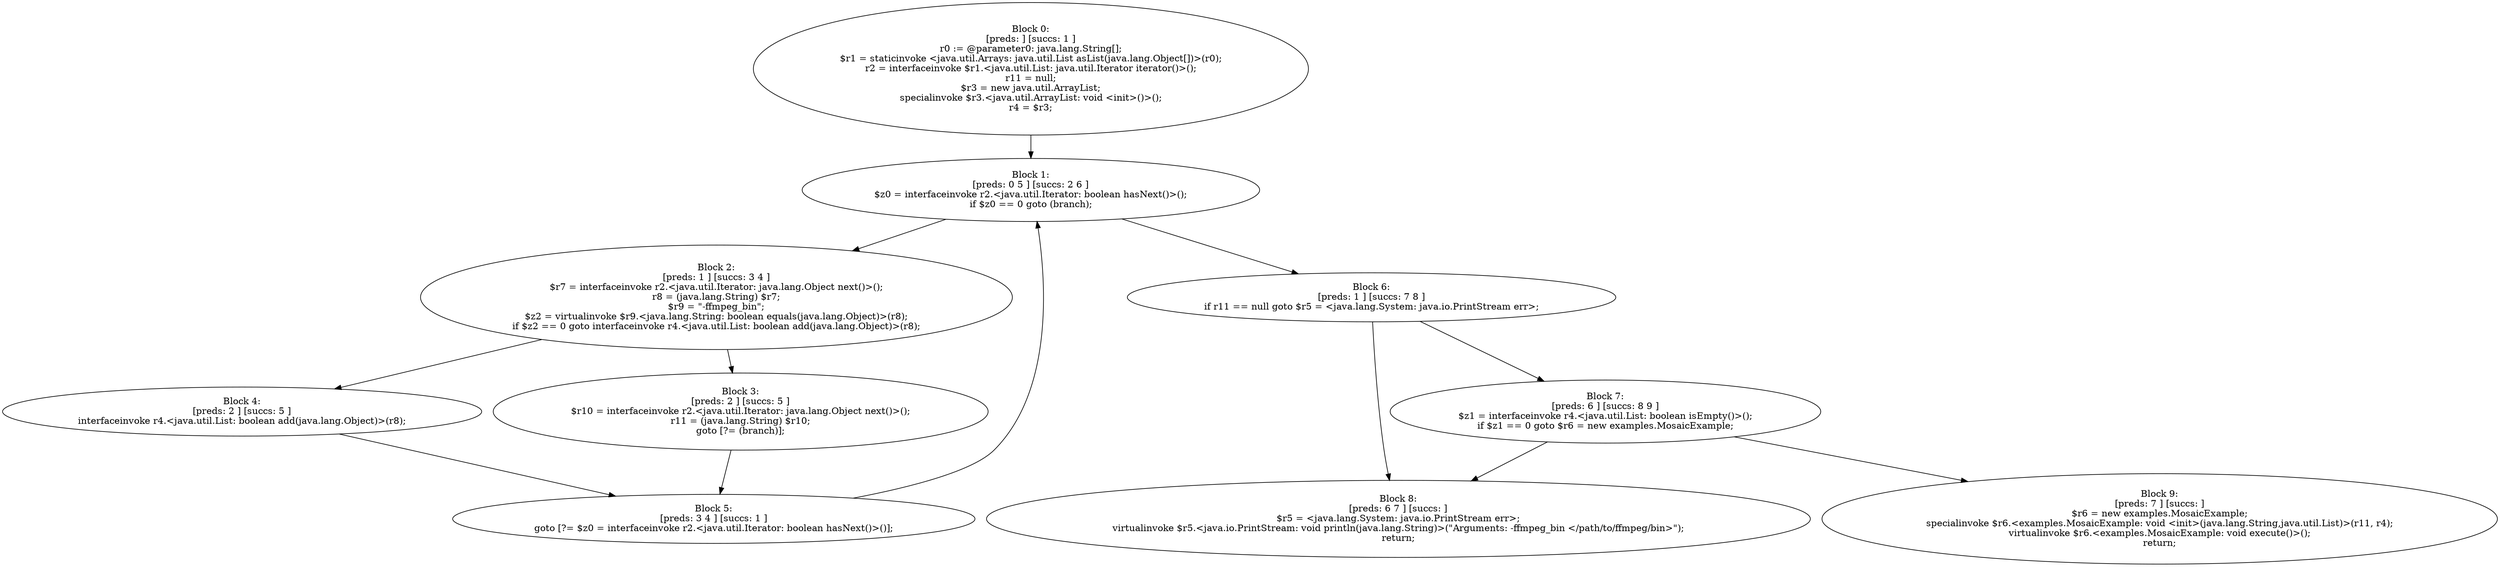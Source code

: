 digraph "unitGraph" {
    "Block 0:
[preds: ] [succs: 1 ]
r0 := @parameter0: java.lang.String[];
$r1 = staticinvoke <java.util.Arrays: java.util.List asList(java.lang.Object[])>(r0);
r2 = interfaceinvoke $r1.<java.util.List: java.util.Iterator iterator()>();
r11 = null;
$r3 = new java.util.ArrayList;
specialinvoke $r3.<java.util.ArrayList: void <init>()>();
r4 = $r3;
"
    "Block 1:
[preds: 0 5 ] [succs: 2 6 ]
$z0 = interfaceinvoke r2.<java.util.Iterator: boolean hasNext()>();
if $z0 == 0 goto (branch);
"
    "Block 2:
[preds: 1 ] [succs: 3 4 ]
$r7 = interfaceinvoke r2.<java.util.Iterator: java.lang.Object next()>();
r8 = (java.lang.String) $r7;
$r9 = \"-ffmpeg_bin\";
$z2 = virtualinvoke $r9.<java.lang.String: boolean equals(java.lang.Object)>(r8);
if $z2 == 0 goto interfaceinvoke r4.<java.util.List: boolean add(java.lang.Object)>(r8);
"
    "Block 3:
[preds: 2 ] [succs: 5 ]
$r10 = interfaceinvoke r2.<java.util.Iterator: java.lang.Object next()>();
r11 = (java.lang.String) $r10;
goto [?= (branch)];
"
    "Block 4:
[preds: 2 ] [succs: 5 ]
interfaceinvoke r4.<java.util.List: boolean add(java.lang.Object)>(r8);
"
    "Block 5:
[preds: 3 4 ] [succs: 1 ]
goto [?= $z0 = interfaceinvoke r2.<java.util.Iterator: boolean hasNext()>()];
"
    "Block 6:
[preds: 1 ] [succs: 7 8 ]
if r11 == null goto $r5 = <java.lang.System: java.io.PrintStream err>;
"
    "Block 7:
[preds: 6 ] [succs: 8 9 ]
$z1 = interfaceinvoke r4.<java.util.List: boolean isEmpty()>();
if $z1 == 0 goto $r6 = new examples.MosaicExample;
"
    "Block 8:
[preds: 6 7 ] [succs: ]
$r5 = <java.lang.System: java.io.PrintStream err>;
virtualinvoke $r5.<java.io.PrintStream: void println(java.lang.String)>(\"Arguments: -ffmpeg_bin </path/to/ffmpeg/bin>\");
return;
"
    "Block 9:
[preds: 7 ] [succs: ]
$r6 = new examples.MosaicExample;
specialinvoke $r6.<examples.MosaicExample: void <init>(java.lang.String,java.util.List)>(r11, r4);
virtualinvoke $r6.<examples.MosaicExample: void execute()>();
return;
"
    "Block 0:
[preds: ] [succs: 1 ]
r0 := @parameter0: java.lang.String[];
$r1 = staticinvoke <java.util.Arrays: java.util.List asList(java.lang.Object[])>(r0);
r2 = interfaceinvoke $r1.<java.util.List: java.util.Iterator iterator()>();
r11 = null;
$r3 = new java.util.ArrayList;
specialinvoke $r3.<java.util.ArrayList: void <init>()>();
r4 = $r3;
"->"Block 1:
[preds: 0 5 ] [succs: 2 6 ]
$z0 = interfaceinvoke r2.<java.util.Iterator: boolean hasNext()>();
if $z0 == 0 goto (branch);
";
    "Block 1:
[preds: 0 5 ] [succs: 2 6 ]
$z0 = interfaceinvoke r2.<java.util.Iterator: boolean hasNext()>();
if $z0 == 0 goto (branch);
"->"Block 2:
[preds: 1 ] [succs: 3 4 ]
$r7 = interfaceinvoke r2.<java.util.Iterator: java.lang.Object next()>();
r8 = (java.lang.String) $r7;
$r9 = \"-ffmpeg_bin\";
$z2 = virtualinvoke $r9.<java.lang.String: boolean equals(java.lang.Object)>(r8);
if $z2 == 0 goto interfaceinvoke r4.<java.util.List: boolean add(java.lang.Object)>(r8);
";
    "Block 1:
[preds: 0 5 ] [succs: 2 6 ]
$z0 = interfaceinvoke r2.<java.util.Iterator: boolean hasNext()>();
if $z0 == 0 goto (branch);
"->"Block 6:
[preds: 1 ] [succs: 7 8 ]
if r11 == null goto $r5 = <java.lang.System: java.io.PrintStream err>;
";
    "Block 2:
[preds: 1 ] [succs: 3 4 ]
$r7 = interfaceinvoke r2.<java.util.Iterator: java.lang.Object next()>();
r8 = (java.lang.String) $r7;
$r9 = \"-ffmpeg_bin\";
$z2 = virtualinvoke $r9.<java.lang.String: boolean equals(java.lang.Object)>(r8);
if $z2 == 0 goto interfaceinvoke r4.<java.util.List: boolean add(java.lang.Object)>(r8);
"->"Block 3:
[preds: 2 ] [succs: 5 ]
$r10 = interfaceinvoke r2.<java.util.Iterator: java.lang.Object next()>();
r11 = (java.lang.String) $r10;
goto [?= (branch)];
";
    "Block 2:
[preds: 1 ] [succs: 3 4 ]
$r7 = interfaceinvoke r2.<java.util.Iterator: java.lang.Object next()>();
r8 = (java.lang.String) $r7;
$r9 = \"-ffmpeg_bin\";
$z2 = virtualinvoke $r9.<java.lang.String: boolean equals(java.lang.Object)>(r8);
if $z2 == 0 goto interfaceinvoke r4.<java.util.List: boolean add(java.lang.Object)>(r8);
"->"Block 4:
[preds: 2 ] [succs: 5 ]
interfaceinvoke r4.<java.util.List: boolean add(java.lang.Object)>(r8);
";
    "Block 3:
[preds: 2 ] [succs: 5 ]
$r10 = interfaceinvoke r2.<java.util.Iterator: java.lang.Object next()>();
r11 = (java.lang.String) $r10;
goto [?= (branch)];
"->"Block 5:
[preds: 3 4 ] [succs: 1 ]
goto [?= $z0 = interfaceinvoke r2.<java.util.Iterator: boolean hasNext()>()];
";
    "Block 4:
[preds: 2 ] [succs: 5 ]
interfaceinvoke r4.<java.util.List: boolean add(java.lang.Object)>(r8);
"->"Block 5:
[preds: 3 4 ] [succs: 1 ]
goto [?= $z0 = interfaceinvoke r2.<java.util.Iterator: boolean hasNext()>()];
";
    "Block 5:
[preds: 3 4 ] [succs: 1 ]
goto [?= $z0 = interfaceinvoke r2.<java.util.Iterator: boolean hasNext()>()];
"->"Block 1:
[preds: 0 5 ] [succs: 2 6 ]
$z0 = interfaceinvoke r2.<java.util.Iterator: boolean hasNext()>();
if $z0 == 0 goto (branch);
";
    "Block 6:
[preds: 1 ] [succs: 7 8 ]
if r11 == null goto $r5 = <java.lang.System: java.io.PrintStream err>;
"->"Block 7:
[preds: 6 ] [succs: 8 9 ]
$z1 = interfaceinvoke r4.<java.util.List: boolean isEmpty()>();
if $z1 == 0 goto $r6 = new examples.MosaicExample;
";
    "Block 6:
[preds: 1 ] [succs: 7 8 ]
if r11 == null goto $r5 = <java.lang.System: java.io.PrintStream err>;
"->"Block 8:
[preds: 6 7 ] [succs: ]
$r5 = <java.lang.System: java.io.PrintStream err>;
virtualinvoke $r5.<java.io.PrintStream: void println(java.lang.String)>(\"Arguments: -ffmpeg_bin </path/to/ffmpeg/bin>\");
return;
";
    "Block 7:
[preds: 6 ] [succs: 8 9 ]
$z1 = interfaceinvoke r4.<java.util.List: boolean isEmpty()>();
if $z1 == 0 goto $r6 = new examples.MosaicExample;
"->"Block 8:
[preds: 6 7 ] [succs: ]
$r5 = <java.lang.System: java.io.PrintStream err>;
virtualinvoke $r5.<java.io.PrintStream: void println(java.lang.String)>(\"Arguments: -ffmpeg_bin </path/to/ffmpeg/bin>\");
return;
";
    "Block 7:
[preds: 6 ] [succs: 8 9 ]
$z1 = interfaceinvoke r4.<java.util.List: boolean isEmpty()>();
if $z1 == 0 goto $r6 = new examples.MosaicExample;
"->"Block 9:
[preds: 7 ] [succs: ]
$r6 = new examples.MosaicExample;
specialinvoke $r6.<examples.MosaicExample: void <init>(java.lang.String,java.util.List)>(r11, r4);
virtualinvoke $r6.<examples.MosaicExample: void execute()>();
return;
";
}
